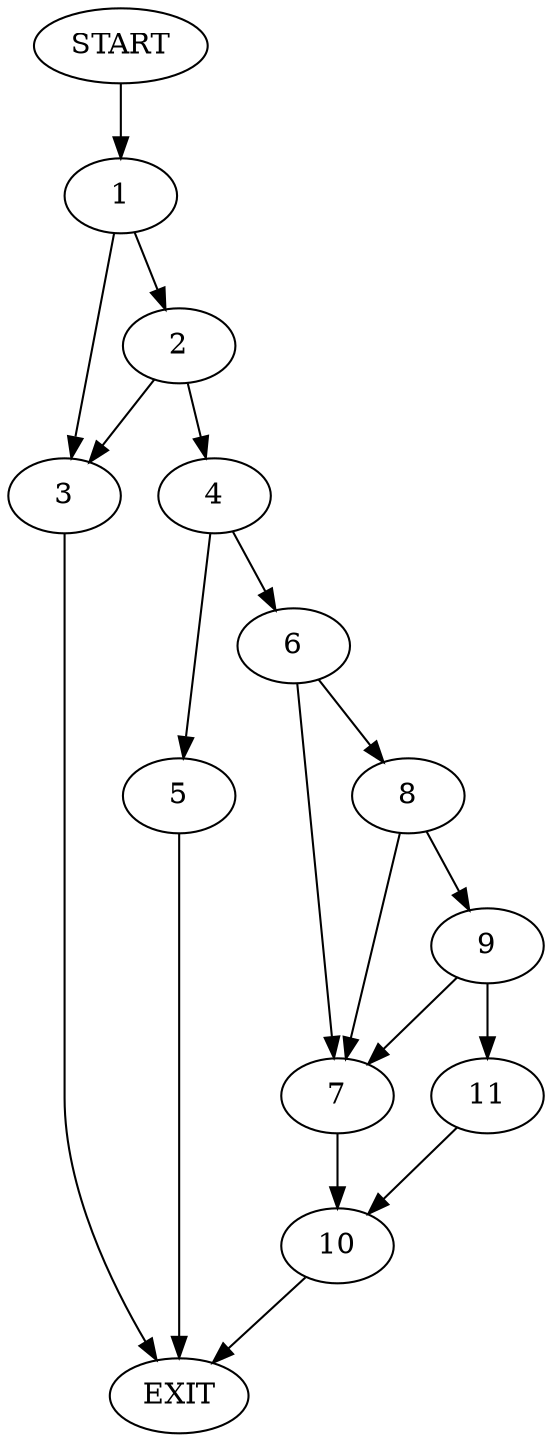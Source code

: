 digraph {
0 [label="START"]
12 [label="EXIT"]
0 -> 1
1 -> 2
1 -> 3
2 -> 4
2 -> 3
3 -> 12
4 -> 5
4 -> 6
5 -> 12
6 -> 7
6 -> 8
8 -> 7
8 -> 9
7 -> 10
9 -> 7
9 -> 11
11 -> 10
10 -> 12
}
